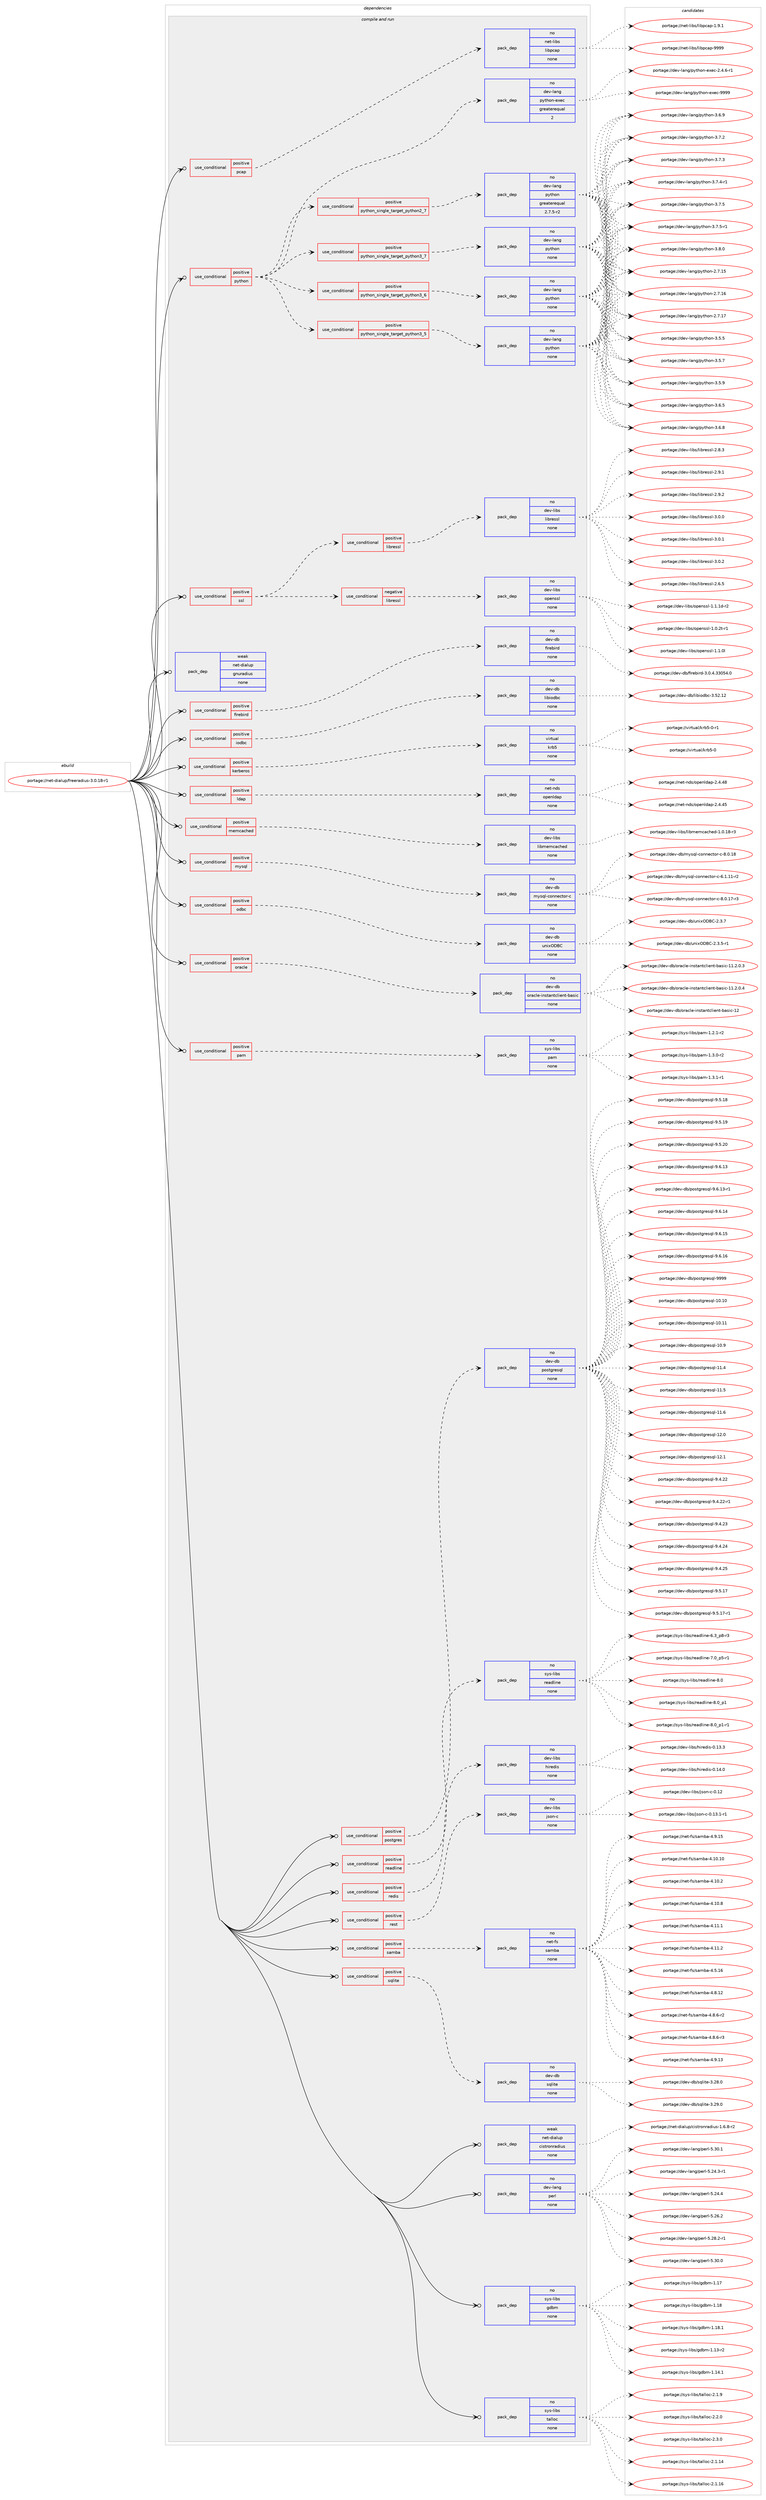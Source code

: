 digraph prolog {

# *************
# Graph options
# *************

newrank=true;
concentrate=true;
compound=true;
graph [rankdir=LR,fontname=Helvetica,fontsize=10,ranksep=1.5];#, ranksep=2.5, nodesep=0.2];
edge  [arrowhead=vee];
node  [fontname=Helvetica,fontsize=10];

# **********
# The ebuild
# **********

subgraph cluster_leftcol {
color=gray;
rank=same;
label=<<i>ebuild</i>>;
id [label="portage://net-dialup/freeradius-3.0.18-r1", color=red, width=4, href="../net-dialup/freeradius-3.0.18-r1.svg"];
}

# ****************
# The dependencies
# ****************

subgraph cluster_midcol {
color=gray;
label=<<i>dependencies</i>>;
subgraph cluster_compile {
fillcolor="#eeeeee";
style=filled;
label=<<i>compile</i>>;
}
subgraph cluster_compileandrun {
fillcolor="#eeeeee";
style=filled;
label=<<i>compile and run</i>>;
subgraph cond87461 {
dependency350332 [label=<<TABLE BORDER="0" CELLBORDER="1" CELLSPACING="0" CELLPADDING="4"><TR><TD ROWSPAN="3" CELLPADDING="10">use_conditional</TD></TR><TR><TD>positive</TD></TR><TR><TD>firebird</TD></TR></TABLE>>, shape=none, color=red];
subgraph pack257087 {
dependency350333 [label=<<TABLE BORDER="0" CELLBORDER="1" CELLSPACING="0" CELLPADDING="4" WIDTH="220"><TR><TD ROWSPAN="6" CELLPADDING="30">pack_dep</TD></TR><TR><TD WIDTH="110">no</TD></TR><TR><TD>dev-db</TD></TR><TR><TD>firebird</TD></TR><TR><TD>none</TD></TR><TR><TD></TD></TR></TABLE>>, shape=none, color=blue];
}
dependency350332:e -> dependency350333:w [weight=20,style="dashed",arrowhead="vee"];
}
id:e -> dependency350332:w [weight=20,style="solid",arrowhead="odotvee"];
subgraph cond87462 {
dependency350334 [label=<<TABLE BORDER="0" CELLBORDER="1" CELLSPACING="0" CELLPADDING="4"><TR><TD ROWSPAN="3" CELLPADDING="10">use_conditional</TD></TR><TR><TD>positive</TD></TR><TR><TD>iodbc</TD></TR></TABLE>>, shape=none, color=red];
subgraph pack257088 {
dependency350335 [label=<<TABLE BORDER="0" CELLBORDER="1" CELLSPACING="0" CELLPADDING="4" WIDTH="220"><TR><TD ROWSPAN="6" CELLPADDING="30">pack_dep</TD></TR><TR><TD WIDTH="110">no</TD></TR><TR><TD>dev-db</TD></TR><TR><TD>libiodbc</TD></TR><TR><TD>none</TD></TR><TR><TD></TD></TR></TABLE>>, shape=none, color=blue];
}
dependency350334:e -> dependency350335:w [weight=20,style="dashed",arrowhead="vee"];
}
id:e -> dependency350334:w [weight=20,style="solid",arrowhead="odotvee"];
subgraph cond87463 {
dependency350336 [label=<<TABLE BORDER="0" CELLBORDER="1" CELLSPACING="0" CELLPADDING="4"><TR><TD ROWSPAN="3" CELLPADDING="10">use_conditional</TD></TR><TR><TD>positive</TD></TR><TR><TD>kerberos</TD></TR></TABLE>>, shape=none, color=red];
subgraph pack257089 {
dependency350337 [label=<<TABLE BORDER="0" CELLBORDER="1" CELLSPACING="0" CELLPADDING="4" WIDTH="220"><TR><TD ROWSPAN="6" CELLPADDING="30">pack_dep</TD></TR><TR><TD WIDTH="110">no</TD></TR><TR><TD>virtual</TD></TR><TR><TD>krb5</TD></TR><TR><TD>none</TD></TR><TR><TD></TD></TR></TABLE>>, shape=none, color=blue];
}
dependency350336:e -> dependency350337:w [weight=20,style="dashed",arrowhead="vee"];
}
id:e -> dependency350336:w [weight=20,style="solid",arrowhead="odotvee"];
subgraph cond87464 {
dependency350338 [label=<<TABLE BORDER="0" CELLBORDER="1" CELLSPACING="0" CELLPADDING="4"><TR><TD ROWSPAN="3" CELLPADDING="10">use_conditional</TD></TR><TR><TD>positive</TD></TR><TR><TD>ldap</TD></TR></TABLE>>, shape=none, color=red];
subgraph pack257090 {
dependency350339 [label=<<TABLE BORDER="0" CELLBORDER="1" CELLSPACING="0" CELLPADDING="4" WIDTH="220"><TR><TD ROWSPAN="6" CELLPADDING="30">pack_dep</TD></TR><TR><TD WIDTH="110">no</TD></TR><TR><TD>net-nds</TD></TR><TR><TD>openldap</TD></TR><TR><TD>none</TD></TR><TR><TD></TD></TR></TABLE>>, shape=none, color=blue];
}
dependency350338:e -> dependency350339:w [weight=20,style="dashed",arrowhead="vee"];
}
id:e -> dependency350338:w [weight=20,style="solid",arrowhead="odotvee"];
subgraph cond87465 {
dependency350340 [label=<<TABLE BORDER="0" CELLBORDER="1" CELLSPACING="0" CELLPADDING="4"><TR><TD ROWSPAN="3" CELLPADDING="10">use_conditional</TD></TR><TR><TD>positive</TD></TR><TR><TD>memcached</TD></TR></TABLE>>, shape=none, color=red];
subgraph pack257091 {
dependency350341 [label=<<TABLE BORDER="0" CELLBORDER="1" CELLSPACING="0" CELLPADDING="4" WIDTH="220"><TR><TD ROWSPAN="6" CELLPADDING="30">pack_dep</TD></TR><TR><TD WIDTH="110">no</TD></TR><TR><TD>dev-libs</TD></TR><TR><TD>libmemcached</TD></TR><TR><TD>none</TD></TR><TR><TD></TD></TR></TABLE>>, shape=none, color=blue];
}
dependency350340:e -> dependency350341:w [weight=20,style="dashed",arrowhead="vee"];
}
id:e -> dependency350340:w [weight=20,style="solid",arrowhead="odotvee"];
subgraph cond87466 {
dependency350342 [label=<<TABLE BORDER="0" CELLBORDER="1" CELLSPACING="0" CELLPADDING="4"><TR><TD ROWSPAN="3" CELLPADDING="10">use_conditional</TD></TR><TR><TD>positive</TD></TR><TR><TD>mysql</TD></TR></TABLE>>, shape=none, color=red];
subgraph pack257092 {
dependency350343 [label=<<TABLE BORDER="0" CELLBORDER="1" CELLSPACING="0" CELLPADDING="4" WIDTH="220"><TR><TD ROWSPAN="6" CELLPADDING="30">pack_dep</TD></TR><TR><TD WIDTH="110">no</TD></TR><TR><TD>dev-db</TD></TR><TR><TD>mysql-connector-c</TD></TR><TR><TD>none</TD></TR><TR><TD></TD></TR></TABLE>>, shape=none, color=blue];
}
dependency350342:e -> dependency350343:w [weight=20,style="dashed",arrowhead="vee"];
}
id:e -> dependency350342:w [weight=20,style="solid",arrowhead="odotvee"];
subgraph cond87467 {
dependency350344 [label=<<TABLE BORDER="0" CELLBORDER="1" CELLSPACING="0" CELLPADDING="4"><TR><TD ROWSPAN="3" CELLPADDING="10">use_conditional</TD></TR><TR><TD>positive</TD></TR><TR><TD>odbc</TD></TR></TABLE>>, shape=none, color=red];
subgraph pack257093 {
dependency350345 [label=<<TABLE BORDER="0" CELLBORDER="1" CELLSPACING="0" CELLPADDING="4" WIDTH="220"><TR><TD ROWSPAN="6" CELLPADDING="30">pack_dep</TD></TR><TR><TD WIDTH="110">no</TD></TR><TR><TD>dev-db</TD></TR><TR><TD>unixODBC</TD></TR><TR><TD>none</TD></TR><TR><TD></TD></TR></TABLE>>, shape=none, color=blue];
}
dependency350344:e -> dependency350345:w [weight=20,style="dashed",arrowhead="vee"];
}
id:e -> dependency350344:w [weight=20,style="solid",arrowhead="odotvee"];
subgraph cond87468 {
dependency350346 [label=<<TABLE BORDER="0" CELLBORDER="1" CELLSPACING="0" CELLPADDING="4"><TR><TD ROWSPAN="3" CELLPADDING="10">use_conditional</TD></TR><TR><TD>positive</TD></TR><TR><TD>oracle</TD></TR></TABLE>>, shape=none, color=red];
subgraph pack257094 {
dependency350347 [label=<<TABLE BORDER="0" CELLBORDER="1" CELLSPACING="0" CELLPADDING="4" WIDTH="220"><TR><TD ROWSPAN="6" CELLPADDING="30">pack_dep</TD></TR><TR><TD WIDTH="110">no</TD></TR><TR><TD>dev-db</TD></TR><TR><TD>oracle-instantclient-basic</TD></TR><TR><TD>none</TD></TR><TR><TD></TD></TR></TABLE>>, shape=none, color=blue];
}
dependency350346:e -> dependency350347:w [weight=20,style="dashed",arrowhead="vee"];
}
id:e -> dependency350346:w [weight=20,style="solid",arrowhead="odotvee"];
subgraph cond87469 {
dependency350348 [label=<<TABLE BORDER="0" CELLBORDER="1" CELLSPACING="0" CELLPADDING="4"><TR><TD ROWSPAN="3" CELLPADDING="10">use_conditional</TD></TR><TR><TD>positive</TD></TR><TR><TD>pam</TD></TR></TABLE>>, shape=none, color=red];
subgraph pack257095 {
dependency350349 [label=<<TABLE BORDER="0" CELLBORDER="1" CELLSPACING="0" CELLPADDING="4" WIDTH="220"><TR><TD ROWSPAN="6" CELLPADDING="30">pack_dep</TD></TR><TR><TD WIDTH="110">no</TD></TR><TR><TD>sys-libs</TD></TR><TR><TD>pam</TD></TR><TR><TD>none</TD></TR><TR><TD></TD></TR></TABLE>>, shape=none, color=blue];
}
dependency350348:e -> dependency350349:w [weight=20,style="dashed",arrowhead="vee"];
}
id:e -> dependency350348:w [weight=20,style="solid",arrowhead="odotvee"];
subgraph cond87470 {
dependency350350 [label=<<TABLE BORDER="0" CELLBORDER="1" CELLSPACING="0" CELLPADDING="4"><TR><TD ROWSPAN="3" CELLPADDING="10">use_conditional</TD></TR><TR><TD>positive</TD></TR><TR><TD>pcap</TD></TR></TABLE>>, shape=none, color=red];
subgraph pack257096 {
dependency350351 [label=<<TABLE BORDER="0" CELLBORDER="1" CELLSPACING="0" CELLPADDING="4" WIDTH="220"><TR><TD ROWSPAN="6" CELLPADDING="30">pack_dep</TD></TR><TR><TD WIDTH="110">no</TD></TR><TR><TD>net-libs</TD></TR><TR><TD>libpcap</TD></TR><TR><TD>none</TD></TR><TR><TD></TD></TR></TABLE>>, shape=none, color=blue];
}
dependency350350:e -> dependency350351:w [weight=20,style="dashed",arrowhead="vee"];
}
id:e -> dependency350350:w [weight=20,style="solid",arrowhead="odotvee"];
subgraph cond87471 {
dependency350352 [label=<<TABLE BORDER="0" CELLBORDER="1" CELLSPACING="0" CELLPADDING="4"><TR><TD ROWSPAN="3" CELLPADDING="10">use_conditional</TD></TR><TR><TD>positive</TD></TR><TR><TD>postgres</TD></TR></TABLE>>, shape=none, color=red];
subgraph pack257097 {
dependency350353 [label=<<TABLE BORDER="0" CELLBORDER="1" CELLSPACING="0" CELLPADDING="4" WIDTH="220"><TR><TD ROWSPAN="6" CELLPADDING="30">pack_dep</TD></TR><TR><TD WIDTH="110">no</TD></TR><TR><TD>dev-db</TD></TR><TR><TD>postgresql</TD></TR><TR><TD>none</TD></TR><TR><TD></TD></TR></TABLE>>, shape=none, color=blue];
}
dependency350352:e -> dependency350353:w [weight=20,style="dashed",arrowhead="vee"];
}
id:e -> dependency350352:w [weight=20,style="solid",arrowhead="odotvee"];
subgraph cond87472 {
dependency350354 [label=<<TABLE BORDER="0" CELLBORDER="1" CELLSPACING="0" CELLPADDING="4"><TR><TD ROWSPAN="3" CELLPADDING="10">use_conditional</TD></TR><TR><TD>positive</TD></TR><TR><TD>python</TD></TR></TABLE>>, shape=none, color=red];
subgraph cond87473 {
dependency350355 [label=<<TABLE BORDER="0" CELLBORDER="1" CELLSPACING="0" CELLPADDING="4"><TR><TD ROWSPAN="3" CELLPADDING="10">use_conditional</TD></TR><TR><TD>positive</TD></TR><TR><TD>python_single_target_python2_7</TD></TR></TABLE>>, shape=none, color=red];
subgraph pack257098 {
dependency350356 [label=<<TABLE BORDER="0" CELLBORDER="1" CELLSPACING="0" CELLPADDING="4" WIDTH="220"><TR><TD ROWSPAN="6" CELLPADDING="30">pack_dep</TD></TR><TR><TD WIDTH="110">no</TD></TR><TR><TD>dev-lang</TD></TR><TR><TD>python</TD></TR><TR><TD>greaterequal</TD></TR><TR><TD>2.7.5-r2</TD></TR></TABLE>>, shape=none, color=blue];
}
dependency350355:e -> dependency350356:w [weight=20,style="dashed",arrowhead="vee"];
}
dependency350354:e -> dependency350355:w [weight=20,style="dashed",arrowhead="vee"];
subgraph cond87474 {
dependency350357 [label=<<TABLE BORDER="0" CELLBORDER="1" CELLSPACING="0" CELLPADDING="4"><TR><TD ROWSPAN="3" CELLPADDING="10">use_conditional</TD></TR><TR><TD>positive</TD></TR><TR><TD>python_single_target_python3_5</TD></TR></TABLE>>, shape=none, color=red];
subgraph pack257099 {
dependency350358 [label=<<TABLE BORDER="0" CELLBORDER="1" CELLSPACING="0" CELLPADDING="4" WIDTH="220"><TR><TD ROWSPAN="6" CELLPADDING="30">pack_dep</TD></TR><TR><TD WIDTH="110">no</TD></TR><TR><TD>dev-lang</TD></TR><TR><TD>python</TD></TR><TR><TD>none</TD></TR><TR><TD></TD></TR></TABLE>>, shape=none, color=blue];
}
dependency350357:e -> dependency350358:w [weight=20,style="dashed",arrowhead="vee"];
}
dependency350354:e -> dependency350357:w [weight=20,style="dashed",arrowhead="vee"];
subgraph cond87475 {
dependency350359 [label=<<TABLE BORDER="0" CELLBORDER="1" CELLSPACING="0" CELLPADDING="4"><TR><TD ROWSPAN="3" CELLPADDING="10">use_conditional</TD></TR><TR><TD>positive</TD></TR><TR><TD>python_single_target_python3_6</TD></TR></TABLE>>, shape=none, color=red];
subgraph pack257100 {
dependency350360 [label=<<TABLE BORDER="0" CELLBORDER="1" CELLSPACING="0" CELLPADDING="4" WIDTH="220"><TR><TD ROWSPAN="6" CELLPADDING="30">pack_dep</TD></TR><TR><TD WIDTH="110">no</TD></TR><TR><TD>dev-lang</TD></TR><TR><TD>python</TD></TR><TR><TD>none</TD></TR><TR><TD></TD></TR></TABLE>>, shape=none, color=blue];
}
dependency350359:e -> dependency350360:w [weight=20,style="dashed",arrowhead="vee"];
}
dependency350354:e -> dependency350359:w [weight=20,style="dashed",arrowhead="vee"];
subgraph cond87476 {
dependency350361 [label=<<TABLE BORDER="0" CELLBORDER="1" CELLSPACING="0" CELLPADDING="4"><TR><TD ROWSPAN="3" CELLPADDING="10">use_conditional</TD></TR><TR><TD>positive</TD></TR><TR><TD>python_single_target_python3_7</TD></TR></TABLE>>, shape=none, color=red];
subgraph pack257101 {
dependency350362 [label=<<TABLE BORDER="0" CELLBORDER="1" CELLSPACING="0" CELLPADDING="4" WIDTH="220"><TR><TD ROWSPAN="6" CELLPADDING="30">pack_dep</TD></TR><TR><TD WIDTH="110">no</TD></TR><TR><TD>dev-lang</TD></TR><TR><TD>python</TD></TR><TR><TD>none</TD></TR><TR><TD></TD></TR></TABLE>>, shape=none, color=blue];
}
dependency350361:e -> dependency350362:w [weight=20,style="dashed",arrowhead="vee"];
}
dependency350354:e -> dependency350361:w [weight=20,style="dashed",arrowhead="vee"];
subgraph pack257102 {
dependency350363 [label=<<TABLE BORDER="0" CELLBORDER="1" CELLSPACING="0" CELLPADDING="4" WIDTH="220"><TR><TD ROWSPAN="6" CELLPADDING="30">pack_dep</TD></TR><TR><TD WIDTH="110">no</TD></TR><TR><TD>dev-lang</TD></TR><TR><TD>python-exec</TD></TR><TR><TD>greaterequal</TD></TR><TR><TD>2</TD></TR></TABLE>>, shape=none, color=blue];
}
dependency350354:e -> dependency350363:w [weight=20,style="dashed",arrowhead="vee"];
}
id:e -> dependency350354:w [weight=20,style="solid",arrowhead="odotvee"];
subgraph cond87477 {
dependency350364 [label=<<TABLE BORDER="0" CELLBORDER="1" CELLSPACING="0" CELLPADDING="4"><TR><TD ROWSPAN="3" CELLPADDING="10">use_conditional</TD></TR><TR><TD>positive</TD></TR><TR><TD>readline</TD></TR></TABLE>>, shape=none, color=red];
subgraph pack257103 {
dependency350365 [label=<<TABLE BORDER="0" CELLBORDER="1" CELLSPACING="0" CELLPADDING="4" WIDTH="220"><TR><TD ROWSPAN="6" CELLPADDING="30">pack_dep</TD></TR><TR><TD WIDTH="110">no</TD></TR><TR><TD>sys-libs</TD></TR><TR><TD>readline</TD></TR><TR><TD>none</TD></TR><TR><TD></TD></TR></TABLE>>, shape=none, color=blue];
}
dependency350364:e -> dependency350365:w [weight=20,style="dashed",arrowhead="vee"];
}
id:e -> dependency350364:w [weight=20,style="solid",arrowhead="odotvee"];
subgraph cond87478 {
dependency350366 [label=<<TABLE BORDER="0" CELLBORDER="1" CELLSPACING="0" CELLPADDING="4"><TR><TD ROWSPAN="3" CELLPADDING="10">use_conditional</TD></TR><TR><TD>positive</TD></TR><TR><TD>redis</TD></TR></TABLE>>, shape=none, color=red];
subgraph pack257104 {
dependency350367 [label=<<TABLE BORDER="0" CELLBORDER="1" CELLSPACING="0" CELLPADDING="4" WIDTH="220"><TR><TD ROWSPAN="6" CELLPADDING="30">pack_dep</TD></TR><TR><TD WIDTH="110">no</TD></TR><TR><TD>dev-libs</TD></TR><TR><TD>hiredis</TD></TR><TR><TD>none</TD></TR><TR><TD></TD></TR></TABLE>>, shape=none, color=blue];
}
dependency350366:e -> dependency350367:w [weight=20,style="dashed",arrowhead="vee"];
}
id:e -> dependency350366:w [weight=20,style="solid",arrowhead="odotvee"];
subgraph cond87479 {
dependency350368 [label=<<TABLE BORDER="0" CELLBORDER="1" CELLSPACING="0" CELLPADDING="4"><TR><TD ROWSPAN="3" CELLPADDING="10">use_conditional</TD></TR><TR><TD>positive</TD></TR><TR><TD>rest</TD></TR></TABLE>>, shape=none, color=red];
subgraph pack257105 {
dependency350369 [label=<<TABLE BORDER="0" CELLBORDER="1" CELLSPACING="0" CELLPADDING="4" WIDTH="220"><TR><TD ROWSPAN="6" CELLPADDING="30">pack_dep</TD></TR><TR><TD WIDTH="110">no</TD></TR><TR><TD>dev-libs</TD></TR><TR><TD>json-c</TD></TR><TR><TD>none</TD></TR><TR><TD></TD></TR></TABLE>>, shape=none, color=blue];
}
dependency350368:e -> dependency350369:w [weight=20,style="dashed",arrowhead="vee"];
}
id:e -> dependency350368:w [weight=20,style="solid",arrowhead="odotvee"];
subgraph cond87480 {
dependency350370 [label=<<TABLE BORDER="0" CELLBORDER="1" CELLSPACING="0" CELLPADDING="4"><TR><TD ROWSPAN="3" CELLPADDING="10">use_conditional</TD></TR><TR><TD>positive</TD></TR><TR><TD>samba</TD></TR></TABLE>>, shape=none, color=red];
subgraph pack257106 {
dependency350371 [label=<<TABLE BORDER="0" CELLBORDER="1" CELLSPACING="0" CELLPADDING="4" WIDTH="220"><TR><TD ROWSPAN="6" CELLPADDING="30">pack_dep</TD></TR><TR><TD WIDTH="110">no</TD></TR><TR><TD>net-fs</TD></TR><TR><TD>samba</TD></TR><TR><TD>none</TD></TR><TR><TD></TD></TR></TABLE>>, shape=none, color=blue];
}
dependency350370:e -> dependency350371:w [weight=20,style="dashed",arrowhead="vee"];
}
id:e -> dependency350370:w [weight=20,style="solid",arrowhead="odotvee"];
subgraph cond87481 {
dependency350372 [label=<<TABLE BORDER="0" CELLBORDER="1" CELLSPACING="0" CELLPADDING="4"><TR><TD ROWSPAN="3" CELLPADDING="10">use_conditional</TD></TR><TR><TD>positive</TD></TR><TR><TD>sqlite</TD></TR></TABLE>>, shape=none, color=red];
subgraph pack257107 {
dependency350373 [label=<<TABLE BORDER="0" CELLBORDER="1" CELLSPACING="0" CELLPADDING="4" WIDTH="220"><TR><TD ROWSPAN="6" CELLPADDING="30">pack_dep</TD></TR><TR><TD WIDTH="110">no</TD></TR><TR><TD>dev-db</TD></TR><TR><TD>sqlite</TD></TR><TR><TD>none</TD></TR><TR><TD></TD></TR></TABLE>>, shape=none, color=blue];
}
dependency350372:e -> dependency350373:w [weight=20,style="dashed",arrowhead="vee"];
}
id:e -> dependency350372:w [weight=20,style="solid",arrowhead="odotvee"];
subgraph cond87482 {
dependency350374 [label=<<TABLE BORDER="0" CELLBORDER="1" CELLSPACING="0" CELLPADDING="4"><TR><TD ROWSPAN="3" CELLPADDING="10">use_conditional</TD></TR><TR><TD>positive</TD></TR><TR><TD>ssl</TD></TR></TABLE>>, shape=none, color=red];
subgraph cond87483 {
dependency350375 [label=<<TABLE BORDER="0" CELLBORDER="1" CELLSPACING="0" CELLPADDING="4"><TR><TD ROWSPAN="3" CELLPADDING="10">use_conditional</TD></TR><TR><TD>negative</TD></TR><TR><TD>libressl</TD></TR></TABLE>>, shape=none, color=red];
subgraph pack257108 {
dependency350376 [label=<<TABLE BORDER="0" CELLBORDER="1" CELLSPACING="0" CELLPADDING="4" WIDTH="220"><TR><TD ROWSPAN="6" CELLPADDING="30">pack_dep</TD></TR><TR><TD WIDTH="110">no</TD></TR><TR><TD>dev-libs</TD></TR><TR><TD>openssl</TD></TR><TR><TD>none</TD></TR><TR><TD></TD></TR></TABLE>>, shape=none, color=blue];
}
dependency350375:e -> dependency350376:w [weight=20,style="dashed",arrowhead="vee"];
}
dependency350374:e -> dependency350375:w [weight=20,style="dashed",arrowhead="vee"];
subgraph cond87484 {
dependency350377 [label=<<TABLE BORDER="0" CELLBORDER="1" CELLSPACING="0" CELLPADDING="4"><TR><TD ROWSPAN="3" CELLPADDING="10">use_conditional</TD></TR><TR><TD>positive</TD></TR><TR><TD>libressl</TD></TR></TABLE>>, shape=none, color=red];
subgraph pack257109 {
dependency350378 [label=<<TABLE BORDER="0" CELLBORDER="1" CELLSPACING="0" CELLPADDING="4" WIDTH="220"><TR><TD ROWSPAN="6" CELLPADDING="30">pack_dep</TD></TR><TR><TD WIDTH="110">no</TD></TR><TR><TD>dev-libs</TD></TR><TR><TD>libressl</TD></TR><TR><TD>none</TD></TR><TR><TD></TD></TR></TABLE>>, shape=none, color=blue];
}
dependency350377:e -> dependency350378:w [weight=20,style="dashed",arrowhead="vee"];
}
dependency350374:e -> dependency350377:w [weight=20,style="dashed",arrowhead="vee"];
}
id:e -> dependency350374:w [weight=20,style="solid",arrowhead="odotvee"];
subgraph pack257110 {
dependency350379 [label=<<TABLE BORDER="0" CELLBORDER="1" CELLSPACING="0" CELLPADDING="4" WIDTH="220"><TR><TD ROWSPAN="6" CELLPADDING="30">pack_dep</TD></TR><TR><TD WIDTH="110">no</TD></TR><TR><TD>dev-lang</TD></TR><TR><TD>perl</TD></TR><TR><TD>none</TD></TR><TR><TD></TD></TR></TABLE>>, shape=none, color=blue];
}
id:e -> dependency350379:w [weight=20,style="solid",arrowhead="odotvee"];
subgraph pack257111 {
dependency350380 [label=<<TABLE BORDER="0" CELLBORDER="1" CELLSPACING="0" CELLPADDING="4" WIDTH="220"><TR><TD ROWSPAN="6" CELLPADDING="30">pack_dep</TD></TR><TR><TD WIDTH="110">no</TD></TR><TR><TD>sys-libs</TD></TR><TR><TD>gdbm</TD></TR><TR><TD>none</TD></TR><TR><TD></TD></TR></TABLE>>, shape=none, color=blue];
}
id:e -> dependency350380:w [weight=20,style="solid",arrowhead="odotvee"];
subgraph pack257112 {
dependency350381 [label=<<TABLE BORDER="0" CELLBORDER="1" CELLSPACING="0" CELLPADDING="4" WIDTH="220"><TR><TD ROWSPAN="6" CELLPADDING="30">pack_dep</TD></TR><TR><TD WIDTH="110">no</TD></TR><TR><TD>sys-libs</TD></TR><TR><TD>talloc</TD></TR><TR><TD>none</TD></TR><TR><TD></TD></TR></TABLE>>, shape=none, color=blue];
}
id:e -> dependency350381:w [weight=20,style="solid",arrowhead="odotvee"];
subgraph pack257113 {
dependency350382 [label=<<TABLE BORDER="0" CELLBORDER="1" CELLSPACING="0" CELLPADDING="4" WIDTH="220"><TR><TD ROWSPAN="6" CELLPADDING="30">pack_dep</TD></TR><TR><TD WIDTH="110">weak</TD></TR><TR><TD>net-dialup</TD></TR><TR><TD>cistronradius</TD></TR><TR><TD>none</TD></TR><TR><TD></TD></TR></TABLE>>, shape=none, color=blue];
}
id:e -> dependency350382:w [weight=20,style="solid",arrowhead="odotvee"];
subgraph pack257114 {
dependency350383 [label=<<TABLE BORDER="0" CELLBORDER="1" CELLSPACING="0" CELLPADDING="4" WIDTH="220"><TR><TD ROWSPAN="6" CELLPADDING="30">pack_dep</TD></TR><TR><TD WIDTH="110">weak</TD></TR><TR><TD>net-dialup</TD></TR><TR><TD>gnuradius</TD></TR><TR><TD>none</TD></TR><TR><TD></TD></TR></TABLE>>, shape=none, color=blue];
}
id:e -> dependency350383:w [weight=20,style="solid",arrowhead="odotvee"];
}
subgraph cluster_run {
fillcolor="#eeeeee";
style=filled;
label=<<i>run</i>>;
}
}

# **************
# The candidates
# **************

subgraph cluster_choices {
rank=same;
color=gray;
label=<<i>candidates</i>>;

subgraph choice257087 {
color=black;
nodesep=1;
choiceportage100101118451009847102105114101981051141004551464846524651514853524648 [label="portage://dev-db/firebird-3.0.4.33054.0", color=red, width=4,href="../dev-db/firebird-3.0.4.33054.0.svg"];
dependency350333:e -> choiceportage100101118451009847102105114101981051141004551464846524651514853524648:w [style=dotted,weight="100"];
}
subgraph choice257088 {
color=black;
nodesep=1;
choiceportage1001011184510098471081059810511110098994551465350464950 [label="portage://dev-db/libiodbc-3.52.12", color=red, width=4,href="../dev-db/libiodbc-3.52.12.svg"];
dependency350335:e -> choiceportage1001011184510098471081059810511110098994551465350464950:w [style=dotted,weight="100"];
}
subgraph choice257089 {
color=black;
nodesep=1;
choiceportage118105114116117971084710711498534548 [label="portage://virtual/krb5-0", color=red, width=4,href="../virtual/krb5-0.svg"];
choiceportage1181051141161179710847107114985345484511449 [label="portage://virtual/krb5-0-r1", color=red, width=4,href="../virtual/krb5-0-r1.svg"];
dependency350337:e -> choiceportage118105114116117971084710711498534548:w [style=dotted,weight="100"];
dependency350337:e -> choiceportage1181051141161179710847107114985345484511449:w [style=dotted,weight="100"];
}
subgraph choice257090 {
color=black;
nodesep=1;
choiceportage11010111645110100115471111121011101081009711245504652465253 [label="portage://net-nds/openldap-2.4.45", color=red, width=4,href="../net-nds/openldap-2.4.45.svg"];
choiceportage11010111645110100115471111121011101081009711245504652465256 [label="portage://net-nds/openldap-2.4.48", color=red, width=4,href="../net-nds/openldap-2.4.48.svg"];
dependency350339:e -> choiceportage11010111645110100115471111121011101081009711245504652465253:w [style=dotted,weight="100"];
dependency350339:e -> choiceportage11010111645110100115471111121011101081009711245504652465256:w [style=dotted,weight="100"];
}
subgraph choice257091 {
color=black;
nodesep=1;
choiceportage10010111845108105981154710810598109101109999799104101100454946484649564511451 [label="portage://dev-libs/libmemcached-1.0.18-r3", color=red, width=4,href="../dev-libs/libmemcached-1.0.18-r3.svg"];
dependency350341:e -> choiceportage10010111845108105981154710810598109101109999799104101100454946484649564511451:w [style=dotted,weight="100"];
}
subgraph choice257092 {
color=black;
nodesep=1;
choiceportage1001011184510098471091211151131084599111110110101991161111144599455446494649494511450 [label="portage://dev-db/mysql-connector-c-6.1.11-r2", color=red, width=4,href="../dev-db/mysql-connector-c-6.1.11-r2.svg"];
choiceportage1001011184510098471091211151131084599111110110101991161111144599455646484649554511451 [label="portage://dev-db/mysql-connector-c-8.0.17-r3", color=red, width=4,href="../dev-db/mysql-connector-c-8.0.17-r3.svg"];
choiceportage100101118451009847109121115113108459911111011010199116111114459945564648464956 [label="portage://dev-db/mysql-connector-c-8.0.18", color=red, width=4,href="../dev-db/mysql-connector-c-8.0.18.svg"];
dependency350343:e -> choiceportage1001011184510098471091211151131084599111110110101991161111144599455446494649494511450:w [style=dotted,weight="100"];
dependency350343:e -> choiceportage1001011184510098471091211151131084599111110110101991161111144599455646484649554511451:w [style=dotted,weight="100"];
dependency350343:e -> choiceportage100101118451009847109121115113108459911111011010199116111114459945564648464956:w [style=dotted,weight="100"];
}
subgraph choice257093 {
color=black;
nodesep=1;
choiceportage100101118451009847117110105120796866674550465146534511449 [label="portage://dev-db/unixODBC-2.3.5-r1", color=red, width=4,href="../dev-db/unixODBC-2.3.5-r1.svg"];
choiceportage10010111845100984711711010512079686667455046514655 [label="portage://dev-db/unixODBC-2.3.7", color=red, width=4,href="../dev-db/unixODBC-2.3.7.svg"];
dependency350345:e -> choiceportage100101118451009847117110105120796866674550465146534511449:w [style=dotted,weight="100"];
dependency350345:e -> choiceportage10010111845100984711711010512079686667455046514655:w [style=dotted,weight="100"];
}
subgraph choice257094 {
color=black;
nodesep=1;
choiceportage100101118451009847111114979910810145105110115116971101169910810510111011645989711510599454949465046484651 [label="portage://dev-db/oracle-instantclient-basic-11.2.0.3", color=red, width=4,href="../dev-db/oracle-instantclient-basic-11.2.0.3.svg"];
choiceportage100101118451009847111114979910810145105110115116971101169910810510111011645989711510599454949465046484652 [label="portage://dev-db/oracle-instantclient-basic-11.2.0.4", color=red, width=4,href="../dev-db/oracle-instantclient-basic-11.2.0.4.svg"];
choiceportage100101118451009847111114979910810145105110115116971101169910810510111011645989711510599454950 [label="portage://dev-db/oracle-instantclient-basic-12", color=red, width=4,href="../dev-db/oracle-instantclient-basic-12.svg"];
dependency350347:e -> choiceportage100101118451009847111114979910810145105110115116971101169910810510111011645989711510599454949465046484651:w [style=dotted,weight="100"];
dependency350347:e -> choiceportage100101118451009847111114979910810145105110115116971101169910810510111011645989711510599454949465046484652:w [style=dotted,weight="100"];
dependency350347:e -> choiceportage100101118451009847111114979910810145105110115116971101169910810510111011645989711510599454950:w [style=dotted,weight="100"];
}
subgraph choice257095 {
color=black;
nodesep=1;
choiceportage115121115451081059811547112971094549465046494511450 [label="portage://sys-libs/pam-1.2.1-r2", color=red, width=4,href="../sys-libs/pam-1.2.1-r2.svg"];
choiceportage115121115451081059811547112971094549465146484511450 [label="portage://sys-libs/pam-1.3.0-r2", color=red, width=4,href="../sys-libs/pam-1.3.0-r2.svg"];
choiceportage115121115451081059811547112971094549465146494511449 [label="portage://sys-libs/pam-1.3.1-r1", color=red, width=4,href="../sys-libs/pam-1.3.1-r1.svg"];
dependency350349:e -> choiceportage115121115451081059811547112971094549465046494511450:w [style=dotted,weight="100"];
dependency350349:e -> choiceportage115121115451081059811547112971094549465146484511450:w [style=dotted,weight="100"];
dependency350349:e -> choiceportage115121115451081059811547112971094549465146494511449:w [style=dotted,weight="100"];
}
subgraph choice257096 {
color=black;
nodesep=1;
choiceportage110101116451081059811547108105981129997112454946574649 [label="portage://net-libs/libpcap-1.9.1", color=red, width=4,href="../net-libs/libpcap-1.9.1.svg"];
choiceportage1101011164510810598115471081059811299971124557575757 [label="portage://net-libs/libpcap-9999", color=red, width=4,href="../net-libs/libpcap-9999.svg"];
dependency350351:e -> choiceportage110101116451081059811547108105981129997112454946574649:w [style=dotted,weight="100"];
dependency350351:e -> choiceportage1101011164510810598115471081059811299971124557575757:w [style=dotted,weight="100"];
}
subgraph choice257097 {
color=black;
nodesep=1;
choiceportage100101118451009847112111115116103114101115113108454948464948 [label="portage://dev-db/postgresql-10.10", color=red, width=4,href="../dev-db/postgresql-10.10.svg"];
choiceportage100101118451009847112111115116103114101115113108454948464949 [label="portage://dev-db/postgresql-10.11", color=red, width=4,href="../dev-db/postgresql-10.11.svg"];
choiceportage1001011184510098471121111151161031141011151131084549484657 [label="portage://dev-db/postgresql-10.9", color=red, width=4,href="../dev-db/postgresql-10.9.svg"];
choiceportage1001011184510098471121111151161031141011151131084549494652 [label="portage://dev-db/postgresql-11.4", color=red, width=4,href="../dev-db/postgresql-11.4.svg"];
choiceportage1001011184510098471121111151161031141011151131084549494653 [label="portage://dev-db/postgresql-11.5", color=red, width=4,href="../dev-db/postgresql-11.5.svg"];
choiceportage1001011184510098471121111151161031141011151131084549494654 [label="portage://dev-db/postgresql-11.6", color=red, width=4,href="../dev-db/postgresql-11.6.svg"];
choiceportage1001011184510098471121111151161031141011151131084549504648 [label="portage://dev-db/postgresql-12.0", color=red, width=4,href="../dev-db/postgresql-12.0.svg"];
choiceportage1001011184510098471121111151161031141011151131084549504649 [label="portage://dev-db/postgresql-12.1", color=red, width=4,href="../dev-db/postgresql-12.1.svg"];
choiceportage10010111845100984711211111511610311410111511310845574652465050 [label="portage://dev-db/postgresql-9.4.22", color=red, width=4,href="../dev-db/postgresql-9.4.22.svg"];
choiceportage100101118451009847112111115116103114101115113108455746524650504511449 [label="portage://dev-db/postgresql-9.4.22-r1", color=red, width=4,href="../dev-db/postgresql-9.4.22-r1.svg"];
choiceportage10010111845100984711211111511610311410111511310845574652465051 [label="portage://dev-db/postgresql-9.4.23", color=red, width=4,href="../dev-db/postgresql-9.4.23.svg"];
choiceportage10010111845100984711211111511610311410111511310845574652465052 [label="portage://dev-db/postgresql-9.4.24", color=red, width=4,href="../dev-db/postgresql-9.4.24.svg"];
choiceportage10010111845100984711211111511610311410111511310845574652465053 [label="portage://dev-db/postgresql-9.4.25", color=red, width=4,href="../dev-db/postgresql-9.4.25.svg"];
choiceportage10010111845100984711211111511610311410111511310845574653464955 [label="portage://dev-db/postgresql-9.5.17", color=red, width=4,href="../dev-db/postgresql-9.5.17.svg"];
choiceportage100101118451009847112111115116103114101115113108455746534649554511449 [label="portage://dev-db/postgresql-9.5.17-r1", color=red, width=4,href="../dev-db/postgresql-9.5.17-r1.svg"];
choiceportage10010111845100984711211111511610311410111511310845574653464956 [label="portage://dev-db/postgresql-9.5.18", color=red, width=4,href="../dev-db/postgresql-9.5.18.svg"];
choiceportage10010111845100984711211111511610311410111511310845574653464957 [label="portage://dev-db/postgresql-9.5.19", color=red, width=4,href="../dev-db/postgresql-9.5.19.svg"];
choiceportage10010111845100984711211111511610311410111511310845574653465048 [label="portage://dev-db/postgresql-9.5.20", color=red, width=4,href="../dev-db/postgresql-9.5.20.svg"];
choiceportage10010111845100984711211111511610311410111511310845574654464951 [label="portage://dev-db/postgresql-9.6.13", color=red, width=4,href="../dev-db/postgresql-9.6.13.svg"];
choiceportage100101118451009847112111115116103114101115113108455746544649514511449 [label="portage://dev-db/postgresql-9.6.13-r1", color=red, width=4,href="../dev-db/postgresql-9.6.13-r1.svg"];
choiceportage10010111845100984711211111511610311410111511310845574654464952 [label="portage://dev-db/postgresql-9.6.14", color=red, width=4,href="../dev-db/postgresql-9.6.14.svg"];
choiceportage10010111845100984711211111511610311410111511310845574654464953 [label="portage://dev-db/postgresql-9.6.15", color=red, width=4,href="../dev-db/postgresql-9.6.15.svg"];
choiceportage10010111845100984711211111511610311410111511310845574654464954 [label="portage://dev-db/postgresql-9.6.16", color=red, width=4,href="../dev-db/postgresql-9.6.16.svg"];
choiceportage1001011184510098471121111151161031141011151131084557575757 [label="portage://dev-db/postgresql-9999", color=red, width=4,href="../dev-db/postgresql-9999.svg"];
dependency350353:e -> choiceportage100101118451009847112111115116103114101115113108454948464948:w [style=dotted,weight="100"];
dependency350353:e -> choiceportage100101118451009847112111115116103114101115113108454948464949:w [style=dotted,weight="100"];
dependency350353:e -> choiceportage1001011184510098471121111151161031141011151131084549484657:w [style=dotted,weight="100"];
dependency350353:e -> choiceportage1001011184510098471121111151161031141011151131084549494652:w [style=dotted,weight="100"];
dependency350353:e -> choiceportage1001011184510098471121111151161031141011151131084549494653:w [style=dotted,weight="100"];
dependency350353:e -> choiceportage1001011184510098471121111151161031141011151131084549494654:w [style=dotted,weight="100"];
dependency350353:e -> choiceportage1001011184510098471121111151161031141011151131084549504648:w [style=dotted,weight="100"];
dependency350353:e -> choiceportage1001011184510098471121111151161031141011151131084549504649:w [style=dotted,weight="100"];
dependency350353:e -> choiceportage10010111845100984711211111511610311410111511310845574652465050:w [style=dotted,weight="100"];
dependency350353:e -> choiceportage100101118451009847112111115116103114101115113108455746524650504511449:w [style=dotted,weight="100"];
dependency350353:e -> choiceportage10010111845100984711211111511610311410111511310845574652465051:w [style=dotted,weight="100"];
dependency350353:e -> choiceportage10010111845100984711211111511610311410111511310845574652465052:w [style=dotted,weight="100"];
dependency350353:e -> choiceportage10010111845100984711211111511610311410111511310845574652465053:w [style=dotted,weight="100"];
dependency350353:e -> choiceportage10010111845100984711211111511610311410111511310845574653464955:w [style=dotted,weight="100"];
dependency350353:e -> choiceportage100101118451009847112111115116103114101115113108455746534649554511449:w [style=dotted,weight="100"];
dependency350353:e -> choiceportage10010111845100984711211111511610311410111511310845574653464956:w [style=dotted,weight="100"];
dependency350353:e -> choiceportage10010111845100984711211111511610311410111511310845574653464957:w [style=dotted,weight="100"];
dependency350353:e -> choiceportage10010111845100984711211111511610311410111511310845574653465048:w [style=dotted,weight="100"];
dependency350353:e -> choiceportage10010111845100984711211111511610311410111511310845574654464951:w [style=dotted,weight="100"];
dependency350353:e -> choiceportage100101118451009847112111115116103114101115113108455746544649514511449:w [style=dotted,weight="100"];
dependency350353:e -> choiceportage10010111845100984711211111511610311410111511310845574654464952:w [style=dotted,weight="100"];
dependency350353:e -> choiceportage10010111845100984711211111511610311410111511310845574654464953:w [style=dotted,weight="100"];
dependency350353:e -> choiceportage10010111845100984711211111511610311410111511310845574654464954:w [style=dotted,weight="100"];
dependency350353:e -> choiceportage1001011184510098471121111151161031141011151131084557575757:w [style=dotted,weight="100"];
}
subgraph choice257098 {
color=black;
nodesep=1;
choiceportage10010111845108971101034711212111610411111045504655464953 [label="portage://dev-lang/python-2.7.15", color=red, width=4,href="../dev-lang/python-2.7.15.svg"];
choiceportage10010111845108971101034711212111610411111045504655464954 [label="portage://dev-lang/python-2.7.16", color=red, width=4,href="../dev-lang/python-2.7.16.svg"];
choiceportage10010111845108971101034711212111610411111045504655464955 [label="portage://dev-lang/python-2.7.17", color=red, width=4,href="../dev-lang/python-2.7.17.svg"];
choiceportage100101118451089711010347112121116104111110455146534653 [label="portage://dev-lang/python-3.5.5", color=red, width=4,href="../dev-lang/python-3.5.5.svg"];
choiceportage100101118451089711010347112121116104111110455146534655 [label="portage://dev-lang/python-3.5.7", color=red, width=4,href="../dev-lang/python-3.5.7.svg"];
choiceportage100101118451089711010347112121116104111110455146534657 [label="portage://dev-lang/python-3.5.9", color=red, width=4,href="../dev-lang/python-3.5.9.svg"];
choiceportage100101118451089711010347112121116104111110455146544653 [label="portage://dev-lang/python-3.6.5", color=red, width=4,href="../dev-lang/python-3.6.5.svg"];
choiceportage100101118451089711010347112121116104111110455146544656 [label="portage://dev-lang/python-3.6.8", color=red, width=4,href="../dev-lang/python-3.6.8.svg"];
choiceportage100101118451089711010347112121116104111110455146544657 [label="portage://dev-lang/python-3.6.9", color=red, width=4,href="../dev-lang/python-3.6.9.svg"];
choiceportage100101118451089711010347112121116104111110455146554650 [label="portage://dev-lang/python-3.7.2", color=red, width=4,href="../dev-lang/python-3.7.2.svg"];
choiceportage100101118451089711010347112121116104111110455146554651 [label="portage://dev-lang/python-3.7.3", color=red, width=4,href="../dev-lang/python-3.7.3.svg"];
choiceportage1001011184510897110103471121211161041111104551465546524511449 [label="portage://dev-lang/python-3.7.4-r1", color=red, width=4,href="../dev-lang/python-3.7.4-r1.svg"];
choiceportage100101118451089711010347112121116104111110455146554653 [label="portage://dev-lang/python-3.7.5", color=red, width=4,href="../dev-lang/python-3.7.5.svg"];
choiceportage1001011184510897110103471121211161041111104551465546534511449 [label="portage://dev-lang/python-3.7.5-r1", color=red, width=4,href="../dev-lang/python-3.7.5-r1.svg"];
choiceportage100101118451089711010347112121116104111110455146564648 [label="portage://dev-lang/python-3.8.0", color=red, width=4,href="../dev-lang/python-3.8.0.svg"];
dependency350356:e -> choiceportage10010111845108971101034711212111610411111045504655464953:w [style=dotted,weight="100"];
dependency350356:e -> choiceportage10010111845108971101034711212111610411111045504655464954:w [style=dotted,weight="100"];
dependency350356:e -> choiceportage10010111845108971101034711212111610411111045504655464955:w [style=dotted,weight="100"];
dependency350356:e -> choiceportage100101118451089711010347112121116104111110455146534653:w [style=dotted,weight="100"];
dependency350356:e -> choiceportage100101118451089711010347112121116104111110455146534655:w [style=dotted,weight="100"];
dependency350356:e -> choiceportage100101118451089711010347112121116104111110455146534657:w [style=dotted,weight="100"];
dependency350356:e -> choiceportage100101118451089711010347112121116104111110455146544653:w [style=dotted,weight="100"];
dependency350356:e -> choiceportage100101118451089711010347112121116104111110455146544656:w [style=dotted,weight="100"];
dependency350356:e -> choiceportage100101118451089711010347112121116104111110455146544657:w [style=dotted,weight="100"];
dependency350356:e -> choiceportage100101118451089711010347112121116104111110455146554650:w [style=dotted,weight="100"];
dependency350356:e -> choiceportage100101118451089711010347112121116104111110455146554651:w [style=dotted,weight="100"];
dependency350356:e -> choiceportage1001011184510897110103471121211161041111104551465546524511449:w [style=dotted,weight="100"];
dependency350356:e -> choiceportage100101118451089711010347112121116104111110455146554653:w [style=dotted,weight="100"];
dependency350356:e -> choiceportage1001011184510897110103471121211161041111104551465546534511449:w [style=dotted,weight="100"];
dependency350356:e -> choiceportage100101118451089711010347112121116104111110455146564648:w [style=dotted,weight="100"];
}
subgraph choice257099 {
color=black;
nodesep=1;
choiceportage10010111845108971101034711212111610411111045504655464953 [label="portage://dev-lang/python-2.7.15", color=red, width=4,href="../dev-lang/python-2.7.15.svg"];
choiceportage10010111845108971101034711212111610411111045504655464954 [label="portage://dev-lang/python-2.7.16", color=red, width=4,href="../dev-lang/python-2.7.16.svg"];
choiceportage10010111845108971101034711212111610411111045504655464955 [label="portage://dev-lang/python-2.7.17", color=red, width=4,href="../dev-lang/python-2.7.17.svg"];
choiceportage100101118451089711010347112121116104111110455146534653 [label="portage://dev-lang/python-3.5.5", color=red, width=4,href="../dev-lang/python-3.5.5.svg"];
choiceportage100101118451089711010347112121116104111110455146534655 [label="portage://dev-lang/python-3.5.7", color=red, width=4,href="../dev-lang/python-3.5.7.svg"];
choiceportage100101118451089711010347112121116104111110455146534657 [label="portage://dev-lang/python-3.5.9", color=red, width=4,href="../dev-lang/python-3.5.9.svg"];
choiceportage100101118451089711010347112121116104111110455146544653 [label="portage://dev-lang/python-3.6.5", color=red, width=4,href="../dev-lang/python-3.6.5.svg"];
choiceportage100101118451089711010347112121116104111110455146544656 [label="portage://dev-lang/python-3.6.8", color=red, width=4,href="../dev-lang/python-3.6.8.svg"];
choiceportage100101118451089711010347112121116104111110455146544657 [label="portage://dev-lang/python-3.6.9", color=red, width=4,href="../dev-lang/python-3.6.9.svg"];
choiceportage100101118451089711010347112121116104111110455146554650 [label="portage://dev-lang/python-3.7.2", color=red, width=4,href="../dev-lang/python-3.7.2.svg"];
choiceportage100101118451089711010347112121116104111110455146554651 [label="portage://dev-lang/python-3.7.3", color=red, width=4,href="../dev-lang/python-3.7.3.svg"];
choiceportage1001011184510897110103471121211161041111104551465546524511449 [label="portage://dev-lang/python-3.7.4-r1", color=red, width=4,href="../dev-lang/python-3.7.4-r1.svg"];
choiceportage100101118451089711010347112121116104111110455146554653 [label="portage://dev-lang/python-3.7.5", color=red, width=4,href="../dev-lang/python-3.7.5.svg"];
choiceportage1001011184510897110103471121211161041111104551465546534511449 [label="portage://dev-lang/python-3.7.5-r1", color=red, width=4,href="../dev-lang/python-3.7.5-r1.svg"];
choiceportage100101118451089711010347112121116104111110455146564648 [label="portage://dev-lang/python-3.8.0", color=red, width=4,href="../dev-lang/python-3.8.0.svg"];
dependency350358:e -> choiceportage10010111845108971101034711212111610411111045504655464953:w [style=dotted,weight="100"];
dependency350358:e -> choiceportage10010111845108971101034711212111610411111045504655464954:w [style=dotted,weight="100"];
dependency350358:e -> choiceportage10010111845108971101034711212111610411111045504655464955:w [style=dotted,weight="100"];
dependency350358:e -> choiceportage100101118451089711010347112121116104111110455146534653:w [style=dotted,weight="100"];
dependency350358:e -> choiceportage100101118451089711010347112121116104111110455146534655:w [style=dotted,weight="100"];
dependency350358:e -> choiceportage100101118451089711010347112121116104111110455146534657:w [style=dotted,weight="100"];
dependency350358:e -> choiceportage100101118451089711010347112121116104111110455146544653:w [style=dotted,weight="100"];
dependency350358:e -> choiceportage100101118451089711010347112121116104111110455146544656:w [style=dotted,weight="100"];
dependency350358:e -> choiceportage100101118451089711010347112121116104111110455146544657:w [style=dotted,weight="100"];
dependency350358:e -> choiceportage100101118451089711010347112121116104111110455146554650:w [style=dotted,weight="100"];
dependency350358:e -> choiceportage100101118451089711010347112121116104111110455146554651:w [style=dotted,weight="100"];
dependency350358:e -> choiceportage1001011184510897110103471121211161041111104551465546524511449:w [style=dotted,weight="100"];
dependency350358:e -> choiceportage100101118451089711010347112121116104111110455146554653:w [style=dotted,weight="100"];
dependency350358:e -> choiceportage1001011184510897110103471121211161041111104551465546534511449:w [style=dotted,weight="100"];
dependency350358:e -> choiceportage100101118451089711010347112121116104111110455146564648:w [style=dotted,weight="100"];
}
subgraph choice257100 {
color=black;
nodesep=1;
choiceportage10010111845108971101034711212111610411111045504655464953 [label="portage://dev-lang/python-2.7.15", color=red, width=4,href="../dev-lang/python-2.7.15.svg"];
choiceportage10010111845108971101034711212111610411111045504655464954 [label="portage://dev-lang/python-2.7.16", color=red, width=4,href="../dev-lang/python-2.7.16.svg"];
choiceportage10010111845108971101034711212111610411111045504655464955 [label="portage://dev-lang/python-2.7.17", color=red, width=4,href="../dev-lang/python-2.7.17.svg"];
choiceportage100101118451089711010347112121116104111110455146534653 [label="portage://dev-lang/python-3.5.5", color=red, width=4,href="../dev-lang/python-3.5.5.svg"];
choiceportage100101118451089711010347112121116104111110455146534655 [label="portage://dev-lang/python-3.5.7", color=red, width=4,href="../dev-lang/python-3.5.7.svg"];
choiceportage100101118451089711010347112121116104111110455146534657 [label="portage://dev-lang/python-3.5.9", color=red, width=4,href="../dev-lang/python-3.5.9.svg"];
choiceportage100101118451089711010347112121116104111110455146544653 [label="portage://dev-lang/python-3.6.5", color=red, width=4,href="../dev-lang/python-3.6.5.svg"];
choiceportage100101118451089711010347112121116104111110455146544656 [label="portage://dev-lang/python-3.6.8", color=red, width=4,href="../dev-lang/python-3.6.8.svg"];
choiceportage100101118451089711010347112121116104111110455146544657 [label="portage://dev-lang/python-3.6.9", color=red, width=4,href="../dev-lang/python-3.6.9.svg"];
choiceportage100101118451089711010347112121116104111110455146554650 [label="portage://dev-lang/python-3.7.2", color=red, width=4,href="../dev-lang/python-3.7.2.svg"];
choiceportage100101118451089711010347112121116104111110455146554651 [label="portage://dev-lang/python-3.7.3", color=red, width=4,href="../dev-lang/python-3.7.3.svg"];
choiceportage1001011184510897110103471121211161041111104551465546524511449 [label="portage://dev-lang/python-3.7.4-r1", color=red, width=4,href="../dev-lang/python-3.7.4-r1.svg"];
choiceportage100101118451089711010347112121116104111110455146554653 [label="portage://dev-lang/python-3.7.5", color=red, width=4,href="../dev-lang/python-3.7.5.svg"];
choiceportage1001011184510897110103471121211161041111104551465546534511449 [label="portage://dev-lang/python-3.7.5-r1", color=red, width=4,href="../dev-lang/python-3.7.5-r1.svg"];
choiceportage100101118451089711010347112121116104111110455146564648 [label="portage://dev-lang/python-3.8.0", color=red, width=4,href="../dev-lang/python-3.8.0.svg"];
dependency350360:e -> choiceportage10010111845108971101034711212111610411111045504655464953:w [style=dotted,weight="100"];
dependency350360:e -> choiceportage10010111845108971101034711212111610411111045504655464954:w [style=dotted,weight="100"];
dependency350360:e -> choiceportage10010111845108971101034711212111610411111045504655464955:w [style=dotted,weight="100"];
dependency350360:e -> choiceportage100101118451089711010347112121116104111110455146534653:w [style=dotted,weight="100"];
dependency350360:e -> choiceportage100101118451089711010347112121116104111110455146534655:w [style=dotted,weight="100"];
dependency350360:e -> choiceportage100101118451089711010347112121116104111110455146534657:w [style=dotted,weight="100"];
dependency350360:e -> choiceportage100101118451089711010347112121116104111110455146544653:w [style=dotted,weight="100"];
dependency350360:e -> choiceportage100101118451089711010347112121116104111110455146544656:w [style=dotted,weight="100"];
dependency350360:e -> choiceportage100101118451089711010347112121116104111110455146544657:w [style=dotted,weight="100"];
dependency350360:e -> choiceportage100101118451089711010347112121116104111110455146554650:w [style=dotted,weight="100"];
dependency350360:e -> choiceportage100101118451089711010347112121116104111110455146554651:w [style=dotted,weight="100"];
dependency350360:e -> choiceportage1001011184510897110103471121211161041111104551465546524511449:w [style=dotted,weight="100"];
dependency350360:e -> choiceportage100101118451089711010347112121116104111110455146554653:w [style=dotted,weight="100"];
dependency350360:e -> choiceportage1001011184510897110103471121211161041111104551465546534511449:w [style=dotted,weight="100"];
dependency350360:e -> choiceportage100101118451089711010347112121116104111110455146564648:w [style=dotted,weight="100"];
}
subgraph choice257101 {
color=black;
nodesep=1;
choiceportage10010111845108971101034711212111610411111045504655464953 [label="portage://dev-lang/python-2.7.15", color=red, width=4,href="../dev-lang/python-2.7.15.svg"];
choiceportage10010111845108971101034711212111610411111045504655464954 [label="portage://dev-lang/python-2.7.16", color=red, width=4,href="../dev-lang/python-2.7.16.svg"];
choiceportage10010111845108971101034711212111610411111045504655464955 [label="portage://dev-lang/python-2.7.17", color=red, width=4,href="../dev-lang/python-2.7.17.svg"];
choiceportage100101118451089711010347112121116104111110455146534653 [label="portage://dev-lang/python-3.5.5", color=red, width=4,href="../dev-lang/python-3.5.5.svg"];
choiceportage100101118451089711010347112121116104111110455146534655 [label="portage://dev-lang/python-3.5.7", color=red, width=4,href="../dev-lang/python-3.5.7.svg"];
choiceportage100101118451089711010347112121116104111110455146534657 [label="portage://dev-lang/python-3.5.9", color=red, width=4,href="../dev-lang/python-3.5.9.svg"];
choiceportage100101118451089711010347112121116104111110455146544653 [label="portage://dev-lang/python-3.6.5", color=red, width=4,href="../dev-lang/python-3.6.5.svg"];
choiceportage100101118451089711010347112121116104111110455146544656 [label="portage://dev-lang/python-3.6.8", color=red, width=4,href="../dev-lang/python-3.6.8.svg"];
choiceportage100101118451089711010347112121116104111110455146544657 [label="portage://dev-lang/python-3.6.9", color=red, width=4,href="../dev-lang/python-3.6.9.svg"];
choiceportage100101118451089711010347112121116104111110455146554650 [label="portage://dev-lang/python-3.7.2", color=red, width=4,href="../dev-lang/python-3.7.2.svg"];
choiceportage100101118451089711010347112121116104111110455146554651 [label="portage://dev-lang/python-3.7.3", color=red, width=4,href="../dev-lang/python-3.7.3.svg"];
choiceportage1001011184510897110103471121211161041111104551465546524511449 [label="portage://dev-lang/python-3.7.4-r1", color=red, width=4,href="../dev-lang/python-3.7.4-r1.svg"];
choiceportage100101118451089711010347112121116104111110455146554653 [label="portage://dev-lang/python-3.7.5", color=red, width=4,href="../dev-lang/python-3.7.5.svg"];
choiceportage1001011184510897110103471121211161041111104551465546534511449 [label="portage://dev-lang/python-3.7.5-r1", color=red, width=4,href="../dev-lang/python-3.7.5-r1.svg"];
choiceportage100101118451089711010347112121116104111110455146564648 [label="portage://dev-lang/python-3.8.0", color=red, width=4,href="../dev-lang/python-3.8.0.svg"];
dependency350362:e -> choiceportage10010111845108971101034711212111610411111045504655464953:w [style=dotted,weight="100"];
dependency350362:e -> choiceportage10010111845108971101034711212111610411111045504655464954:w [style=dotted,weight="100"];
dependency350362:e -> choiceportage10010111845108971101034711212111610411111045504655464955:w [style=dotted,weight="100"];
dependency350362:e -> choiceportage100101118451089711010347112121116104111110455146534653:w [style=dotted,weight="100"];
dependency350362:e -> choiceportage100101118451089711010347112121116104111110455146534655:w [style=dotted,weight="100"];
dependency350362:e -> choiceportage100101118451089711010347112121116104111110455146534657:w [style=dotted,weight="100"];
dependency350362:e -> choiceportage100101118451089711010347112121116104111110455146544653:w [style=dotted,weight="100"];
dependency350362:e -> choiceportage100101118451089711010347112121116104111110455146544656:w [style=dotted,weight="100"];
dependency350362:e -> choiceportage100101118451089711010347112121116104111110455146544657:w [style=dotted,weight="100"];
dependency350362:e -> choiceportage100101118451089711010347112121116104111110455146554650:w [style=dotted,weight="100"];
dependency350362:e -> choiceportage100101118451089711010347112121116104111110455146554651:w [style=dotted,weight="100"];
dependency350362:e -> choiceportage1001011184510897110103471121211161041111104551465546524511449:w [style=dotted,weight="100"];
dependency350362:e -> choiceportage100101118451089711010347112121116104111110455146554653:w [style=dotted,weight="100"];
dependency350362:e -> choiceportage1001011184510897110103471121211161041111104551465546534511449:w [style=dotted,weight="100"];
dependency350362:e -> choiceportage100101118451089711010347112121116104111110455146564648:w [style=dotted,weight="100"];
}
subgraph choice257102 {
color=black;
nodesep=1;
choiceportage10010111845108971101034711212111610411111045101120101994550465246544511449 [label="portage://dev-lang/python-exec-2.4.6-r1", color=red, width=4,href="../dev-lang/python-exec-2.4.6-r1.svg"];
choiceportage10010111845108971101034711212111610411111045101120101994557575757 [label="portage://dev-lang/python-exec-9999", color=red, width=4,href="../dev-lang/python-exec-9999.svg"];
dependency350363:e -> choiceportage10010111845108971101034711212111610411111045101120101994550465246544511449:w [style=dotted,weight="100"];
dependency350363:e -> choiceportage10010111845108971101034711212111610411111045101120101994557575757:w [style=dotted,weight="100"];
}
subgraph choice257103 {
color=black;
nodesep=1;
choiceportage115121115451081059811547114101971001081051101014554465195112564511451 [label="portage://sys-libs/readline-6.3_p8-r3", color=red, width=4,href="../sys-libs/readline-6.3_p8-r3.svg"];
choiceportage115121115451081059811547114101971001081051101014555464895112534511449 [label="portage://sys-libs/readline-7.0_p5-r1", color=red, width=4,href="../sys-libs/readline-7.0_p5-r1.svg"];
choiceportage1151211154510810598115471141019710010810511010145564648 [label="portage://sys-libs/readline-8.0", color=red, width=4,href="../sys-libs/readline-8.0.svg"];
choiceportage11512111545108105981154711410197100108105110101455646489511249 [label="portage://sys-libs/readline-8.0_p1", color=red, width=4,href="../sys-libs/readline-8.0_p1.svg"];
choiceportage115121115451081059811547114101971001081051101014556464895112494511449 [label="portage://sys-libs/readline-8.0_p1-r1", color=red, width=4,href="../sys-libs/readline-8.0_p1-r1.svg"];
dependency350365:e -> choiceportage115121115451081059811547114101971001081051101014554465195112564511451:w [style=dotted,weight="100"];
dependency350365:e -> choiceportage115121115451081059811547114101971001081051101014555464895112534511449:w [style=dotted,weight="100"];
dependency350365:e -> choiceportage1151211154510810598115471141019710010810511010145564648:w [style=dotted,weight="100"];
dependency350365:e -> choiceportage11512111545108105981154711410197100108105110101455646489511249:w [style=dotted,weight="100"];
dependency350365:e -> choiceportage115121115451081059811547114101971001081051101014556464895112494511449:w [style=dotted,weight="100"];
}
subgraph choice257104 {
color=black;
nodesep=1;
choiceportage10010111845108105981154710410511410110010511545484649514651 [label="portage://dev-libs/hiredis-0.13.3", color=red, width=4,href="../dev-libs/hiredis-0.13.3.svg"];
choiceportage10010111845108105981154710410511410110010511545484649524648 [label="portage://dev-libs/hiredis-0.14.0", color=red, width=4,href="../dev-libs/hiredis-0.14.0.svg"];
dependency350367:e -> choiceportage10010111845108105981154710410511410110010511545484649514651:w [style=dotted,weight="100"];
dependency350367:e -> choiceportage10010111845108105981154710410511410110010511545484649524648:w [style=dotted,weight="100"];
}
subgraph choice257105 {
color=black;
nodesep=1;
choiceportage10010111845108105981154710611511111045994548464950 [label="portage://dev-libs/json-c-0.12", color=red, width=4,href="../dev-libs/json-c-0.12.svg"];
choiceportage1001011184510810598115471061151111104599454846495146494511449 [label="portage://dev-libs/json-c-0.13.1-r1", color=red, width=4,href="../dev-libs/json-c-0.13.1-r1.svg"];
dependency350369:e -> choiceportage10010111845108105981154710611511111045994548464950:w [style=dotted,weight="100"];
dependency350369:e -> choiceportage1001011184510810598115471061151111104599454846495146494511449:w [style=dotted,weight="100"];
}
subgraph choice257106 {
color=black;
nodesep=1;
choiceportage11010111645102115471159710998974552464948464948 [label="portage://net-fs/samba-4.10.10", color=red, width=4,href="../net-fs/samba-4.10.10.svg"];
choiceportage110101116451021154711597109989745524649484650 [label="portage://net-fs/samba-4.10.2", color=red, width=4,href="../net-fs/samba-4.10.2.svg"];
choiceportage110101116451021154711597109989745524649484656 [label="portage://net-fs/samba-4.10.8", color=red, width=4,href="../net-fs/samba-4.10.8.svg"];
choiceportage110101116451021154711597109989745524649494649 [label="portage://net-fs/samba-4.11.1", color=red, width=4,href="../net-fs/samba-4.11.1.svg"];
choiceportage110101116451021154711597109989745524649494650 [label="portage://net-fs/samba-4.11.2", color=red, width=4,href="../net-fs/samba-4.11.2.svg"];
choiceportage110101116451021154711597109989745524653464954 [label="portage://net-fs/samba-4.5.16", color=red, width=4,href="../net-fs/samba-4.5.16.svg"];
choiceportage110101116451021154711597109989745524656464950 [label="portage://net-fs/samba-4.8.12", color=red, width=4,href="../net-fs/samba-4.8.12.svg"];
choiceportage11010111645102115471159710998974552465646544511450 [label="portage://net-fs/samba-4.8.6-r2", color=red, width=4,href="../net-fs/samba-4.8.6-r2.svg"];
choiceportage11010111645102115471159710998974552465646544511451 [label="portage://net-fs/samba-4.8.6-r3", color=red, width=4,href="../net-fs/samba-4.8.6-r3.svg"];
choiceportage110101116451021154711597109989745524657464951 [label="portage://net-fs/samba-4.9.13", color=red, width=4,href="../net-fs/samba-4.9.13.svg"];
choiceportage110101116451021154711597109989745524657464953 [label="portage://net-fs/samba-4.9.15", color=red, width=4,href="../net-fs/samba-4.9.15.svg"];
dependency350371:e -> choiceportage11010111645102115471159710998974552464948464948:w [style=dotted,weight="100"];
dependency350371:e -> choiceportage110101116451021154711597109989745524649484650:w [style=dotted,weight="100"];
dependency350371:e -> choiceportage110101116451021154711597109989745524649484656:w [style=dotted,weight="100"];
dependency350371:e -> choiceportage110101116451021154711597109989745524649494649:w [style=dotted,weight="100"];
dependency350371:e -> choiceportage110101116451021154711597109989745524649494650:w [style=dotted,weight="100"];
dependency350371:e -> choiceportage110101116451021154711597109989745524653464954:w [style=dotted,weight="100"];
dependency350371:e -> choiceportage110101116451021154711597109989745524656464950:w [style=dotted,weight="100"];
dependency350371:e -> choiceportage11010111645102115471159710998974552465646544511450:w [style=dotted,weight="100"];
dependency350371:e -> choiceportage11010111645102115471159710998974552465646544511451:w [style=dotted,weight="100"];
dependency350371:e -> choiceportage110101116451021154711597109989745524657464951:w [style=dotted,weight="100"];
dependency350371:e -> choiceportage110101116451021154711597109989745524657464953:w [style=dotted,weight="100"];
}
subgraph choice257107 {
color=black;
nodesep=1;
choiceportage10010111845100984711511310810511610145514650564648 [label="portage://dev-db/sqlite-3.28.0", color=red, width=4,href="../dev-db/sqlite-3.28.0.svg"];
choiceportage10010111845100984711511310810511610145514650574648 [label="portage://dev-db/sqlite-3.29.0", color=red, width=4,href="../dev-db/sqlite-3.29.0.svg"];
dependency350373:e -> choiceportage10010111845100984711511310810511610145514650564648:w [style=dotted,weight="100"];
dependency350373:e -> choiceportage10010111845100984711511310810511610145514650574648:w [style=dotted,weight="100"];
}
subgraph choice257108 {
color=black;
nodesep=1;
choiceportage1001011184510810598115471111121011101151151084549464846501164511449 [label="portage://dev-libs/openssl-1.0.2t-r1", color=red, width=4,href="../dev-libs/openssl-1.0.2t-r1.svg"];
choiceportage100101118451081059811547111112101110115115108454946494648108 [label="portage://dev-libs/openssl-1.1.0l", color=red, width=4,href="../dev-libs/openssl-1.1.0l.svg"];
choiceportage1001011184510810598115471111121011101151151084549464946491004511450 [label="portage://dev-libs/openssl-1.1.1d-r2", color=red, width=4,href="../dev-libs/openssl-1.1.1d-r2.svg"];
dependency350376:e -> choiceportage1001011184510810598115471111121011101151151084549464846501164511449:w [style=dotted,weight="100"];
dependency350376:e -> choiceportage100101118451081059811547111112101110115115108454946494648108:w [style=dotted,weight="100"];
dependency350376:e -> choiceportage1001011184510810598115471111121011101151151084549464946491004511450:w [style=dotted,weight="100"];
}
subgraph choice257109 {
color=black;
nodesep=1;
choiceportage10010111845108105981154710810598114101115115108455046544653 [label="portage://dev-libs/libressl-2.6.5", color=red, width=4,href="../dev-libs/libressl-2.6.5.svg"];
choiceportage10010111845108105981154710810598114101115115108455046564651 [label="portage://dev-libs/libressl-2.8.3", color=red, width=4,href="../dev-libs/libressl-2.8.3.svg"];
choiceportage10010111845108105981154710810598114101115115108455046574649 [label="portage://dev-libs/libressl-2.9.1", color=red, width=4,href="../dev-libs/libressl-2.9.1.svg"];
choiceportage10010111845108105981154710810598114101115115108455046574650 [label="portage://dev-libs/libressl-2.9.2", color=red, width=4,href="../dev-libs/libressl-2.9.2.svg"];
choiceportage10010111845108105981154710810598114101115115108455146484648 [label="portage://dev-libs/libressl-3.0.0", color=red, width=4,href="../dev-libs/libressl-3.0.0.svg"];
choiceportage10010111845108105981154710810598114101115115108455146484649 [label="portage://dev-libs/libressl-3.0.1", color=red, width=4,href="../dev-libs/libressl-3.0.1.svg"];
choiceportage10010111845108105981154710810598114101115115108455146484650 [label="portage://dev-libs/libressl-3.0.2", color=red, width=4,href="../dev-libs/libressl-3.0.2.svg"];
dependency350378:e -> choiceportage10010111845108105981154710810598114101115115108455046544653:w [style=dotted,weight="100"];
dependency350378:e -> choiceportage10010111845108105981154710810598114101115115108455046564651:w [style=dotted,weight="100"];
dependency350378:e -> choiceportage10010111845108105981154710810598114101115115108455046574649:w [style=dotted,weight="100"];
dependency350378:e -> choiceportage10010111845108105981154710810598114101115115108455046574650:w [style=dotted,weight="100"];
dependency350378:e -> choiceportage10010111845108105981154710810598114101115115108455146484648:w [style=dotted,weight="100"];
dependency350378:e -> choiceportage10010111845108105981154710810598114101115115108455146484649:w [style=dotted,weight="100"];
dependency350378:e -> choiceportage10010111845108105981154710810598114101115115108455146484650:w [style=dotted,weight="100"];
}
subgraph choice257110 {
color=black;
nodesep=1;
choiceportage100101118451089711010347112101114108455346505246514511449 [label="portage://dev-lang/perl-5.24.3-r1", color=red, width=4,href="../dev-lang/perl-5.24.3-r1.svg"];
choiceportage10010111845108971101034711210111410845534650524652 [label="portage://dev-lang/perl-5.24.4", color=red, width=4,href="../dev-lang/perl-5.24.4.svg"];
choiceportage10010111845108971101034711210111410845534650544650 [label="portage://dev-lang/perl-5.26.2", color=red, width=4,href="../dev-lang/perl-5.26.2.svg"];
choiceportage100101118451089711010347112101114108455346505646504511449 [label="portage://dev-lang/perl-5.28.2-r1", color=red, width=4,href="../dev-lang/perl-5.28.2-r1.svg"];
choiceportage10010111845108971101034711210111410845534651484648 [label="portage://dev-lang/perl-5.30.0", color=red, width=4,href="../dev-lang/perl-5.30.0.svg"];
choiceportage10010111845108971101034711210111410845534651484649 [label="portage://dev-lang/perl-5.30.1", color=red, width=4,href="../dev-lang/perl-5.30.1.svg"];
dependency350379:e -> choiceportage100101118451089711010347112101114108455346505246514511449:w [style=dotted,weight="100"];
dependency350379:e -> choiceportage10010111845108971101034711210111410845534650524652:w [style=dotted,weight="100"];
dependency350379:e -> choiceportage10010111845108971101034711210111410845534650544650:w [style=dotted,weight="100"];
dependency350379:e -> choiceportage100101118451089711010347112101114108455346505646504511449:w [style=dotted,weight="100"];
dependency350379:e -> choiceportage10010111845108971101034711210111410845534651484648:w [style=dotted,weight="100"];
dependency350379:e -> choiceportage10010111845108971101034711210111410845534651484649:w [style=dotted,weight="100"];
}
subgraph choice257111 {
color=black;
nodesep=1;
choiceportage1151211154510810598115471031009810945494649514511450 [label="portage://sys-libs/gdbm-1.13-r2", color=red, width=4,href="../sys-libs/gdbm-1.13-r2.svg"];
choiceportage1151211154510810598115471031009810945494649524649 [label="portage://sys-libs/gdbm-1.14.1", color=red, width=4,href="../sys-libs/gdbm-1.14.1.svg"];
choiceportage115121115451081059811547103100981094549464955 [label="portage://sys-libs/gdbm-1.17", color=red, width=4,href="../sys-libs/gdbm-1.17.svg"];
choiceportage115121115451081059811547103100981094549464956 [label="portage://sys-libs/gdbm-1.18", color=red, width=4,href="../sys-libs/gdbm-1.18.svg"];
choiceportage1151211154510810598115471031009810945494649564649 [label="portage://sys-libs/gdbm-1.18.1", color=red, width=4,href="../sys-libs/gdbm-1.18.1.svg"];
dependency350380:e -> choiceportage1151211154510810598115471031009810945494649514511450:w [style=dotted,weight="100"];
dependency350380:e -> choiceportage1151211154510810598115471031009810945494649524649:w [style=dotted,weight="100"];
dependency350380:e -> choiceportage115121115451081059811547103100981094549464955:w [style=dotted,weight="100"];
dependency350380:e -> choiceportage115121115451081059811547103100981094549464956:w [style=dotted,weight="100"];
dependency350380:e -> choiceportage1151211154510810598115471031009810945494649564649:w [style=dotted,weight="100"];
}
subgraph choice257112 {
color=black;
nodesep=1;
choiceportage115121115451081059811547116971081081119945504649464952 [label="portage://sys-libs/talloc-2.1.14", color=red, width=4,href="../sys-libs/talloc-2.1.14.svg"];
choiceportage115121115451081059811547116971081081119945504649464954 [label="portage://sys-libs/talloc-2.1.16", color=red, width=4,href="../sys-libs/talloc-2.1.16.svg"];
choiceportage1151211154510810598115471169710810811199455046494657 [label="portage://sys-libs/talloc-2.1.9", color=red, width=4,href="../sys-libs/talloc-2.1.9.svg"];
choiceportage1151211154510810598115471169710810811199455046504648 [label="portage://sys-libs/talloc-2.2.0", color=red, width=4,href="../sys-libs/talloc-2.2.0.svg"];
choiceportage1151211154510810598115471169710810811199455046514648 [label="portage://sys-libs/talloc-2.3.0", color=red, width=4,href="../sys-libs/talloc-2.3.0.svg"];
dependency350381:e -> choiceportage115121115451081059811547116971081081119945504649464952:w [style=dotted,weight="100"];
dependency350381:e -> choiceportage115121115451081059811547116971081081119945504649464954:w [style=dotted,weight="100"];
dependency350381:e -> choiceportage1151211154510810598115471169710810811199455046494657:w [style=dotted,weight="100"];
dependency350381:e -> choiceportage1151211154510810598115471169710810811199455046504648:w [style=dotted,weight="100"];
dependency350381:e -> choiceportage1151211154510810598115471169710810811199455046514648:w [style=dotted,weight="100"];
}
subgraph choice257113 {
color=black;
nodesep=1;
choiceportage11010111645100105971081171124799105115116114111110114971001051171154549465446564511450 [label="portage://net-dialup/cistronradius-1.6.8-r2", color=red, width=4,href="../net-dialup/cistronradius-1.6.8-r2.svg"];
dependency350382:e -> choiceportage11010111645100105971081171124799105115116114111110114971001051171154549465446564511450:w [style=dotted,weight="100"];
}
subgraph choice257114 {
color=black;
nodesep=1;
}
}

}
